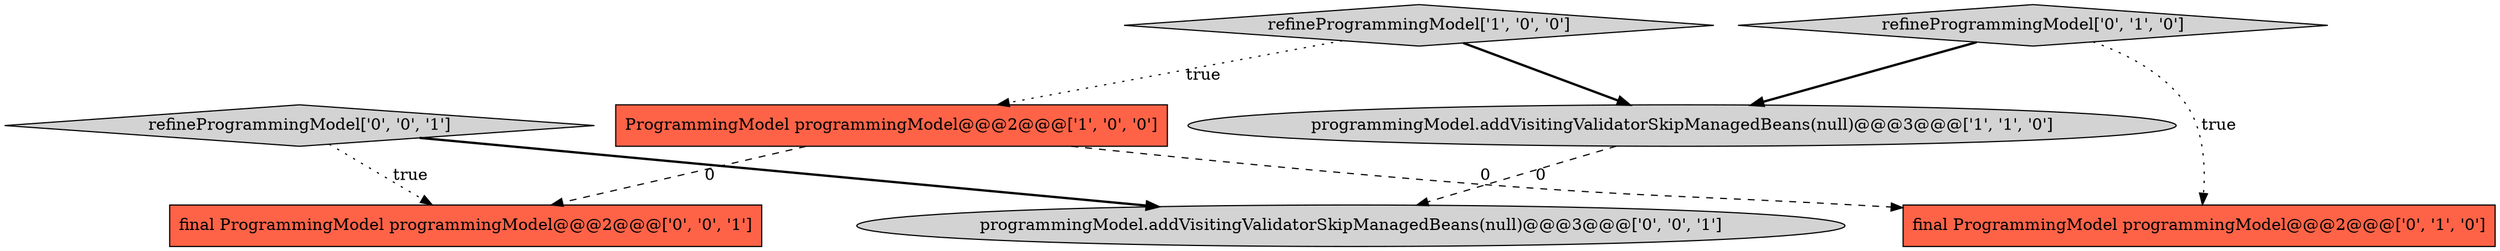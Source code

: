 digraph {
2 [style = filled, label = "ProgrammingModel programmingModel@@@2@@@['1', '0', '0']", fillcolor = tomato, shape = box image = "AAA1AAABBB1BBB"];
7 [style = filled, label = "refineProgrammingModel['0', '0', '1']", fillcolor = lightgray, shape = diamond image = "AAA0AAABBB3BBB"];
0 [style = filled, label = "programmingModel.addVisitingValidatorSkipManagedBeans(null)@@@3@@@['1', '1', '0']", fillcolor = lightgray, shape = ellipse image = "AAA0AAABBB1BBB"];
1 [style = filled, label = "refineProgrammingModel['1', '0', '0']", fillcolor = lightgray, shape = diamond image = "AAA0AAABBB1BBB"];
3 [style = filled, label = "final ProgrammingModel programmingModel@@@2@@@['0', '1', '0']", fillcolor = tomato, shape = box image = "AAA1AAABBB2BBB"];
4 [style = filled, label = "refineProgrammingModel['0', '1', '0']", fillcolor = lightgray, shape = diamond image = "AAA0AAABBB2BBB"];
5 [style = filled, label = "final ProgrammingModel programmingModel@@@2@@@['0', '0', '1']", fillcolor = tomato, shape = box image = "AAA0AAABBB3BBB"];
6 [style = filled, label = "programmingModel.addVisitingValidatorSkipManagedBeans(null)@@@3@@@['0', '0', '1']", fillcolor = lightgray, shape = ellipse image = "AAA0AAABBB3BBB"];
2->5 [style = dashed, label="0"];
4->3 [style = dotted, label="true"];
1->0 [style = bold, label=""];
1->2 [style = dotted, label="true"];
2->3 [style = dashed, label="0"];
7->6 [style = bold, label=""];
4->0 [style = bold, label=""];
0->6 [style = dashed, label="0"];
7->5 [style = dotted, label="true"];
}
